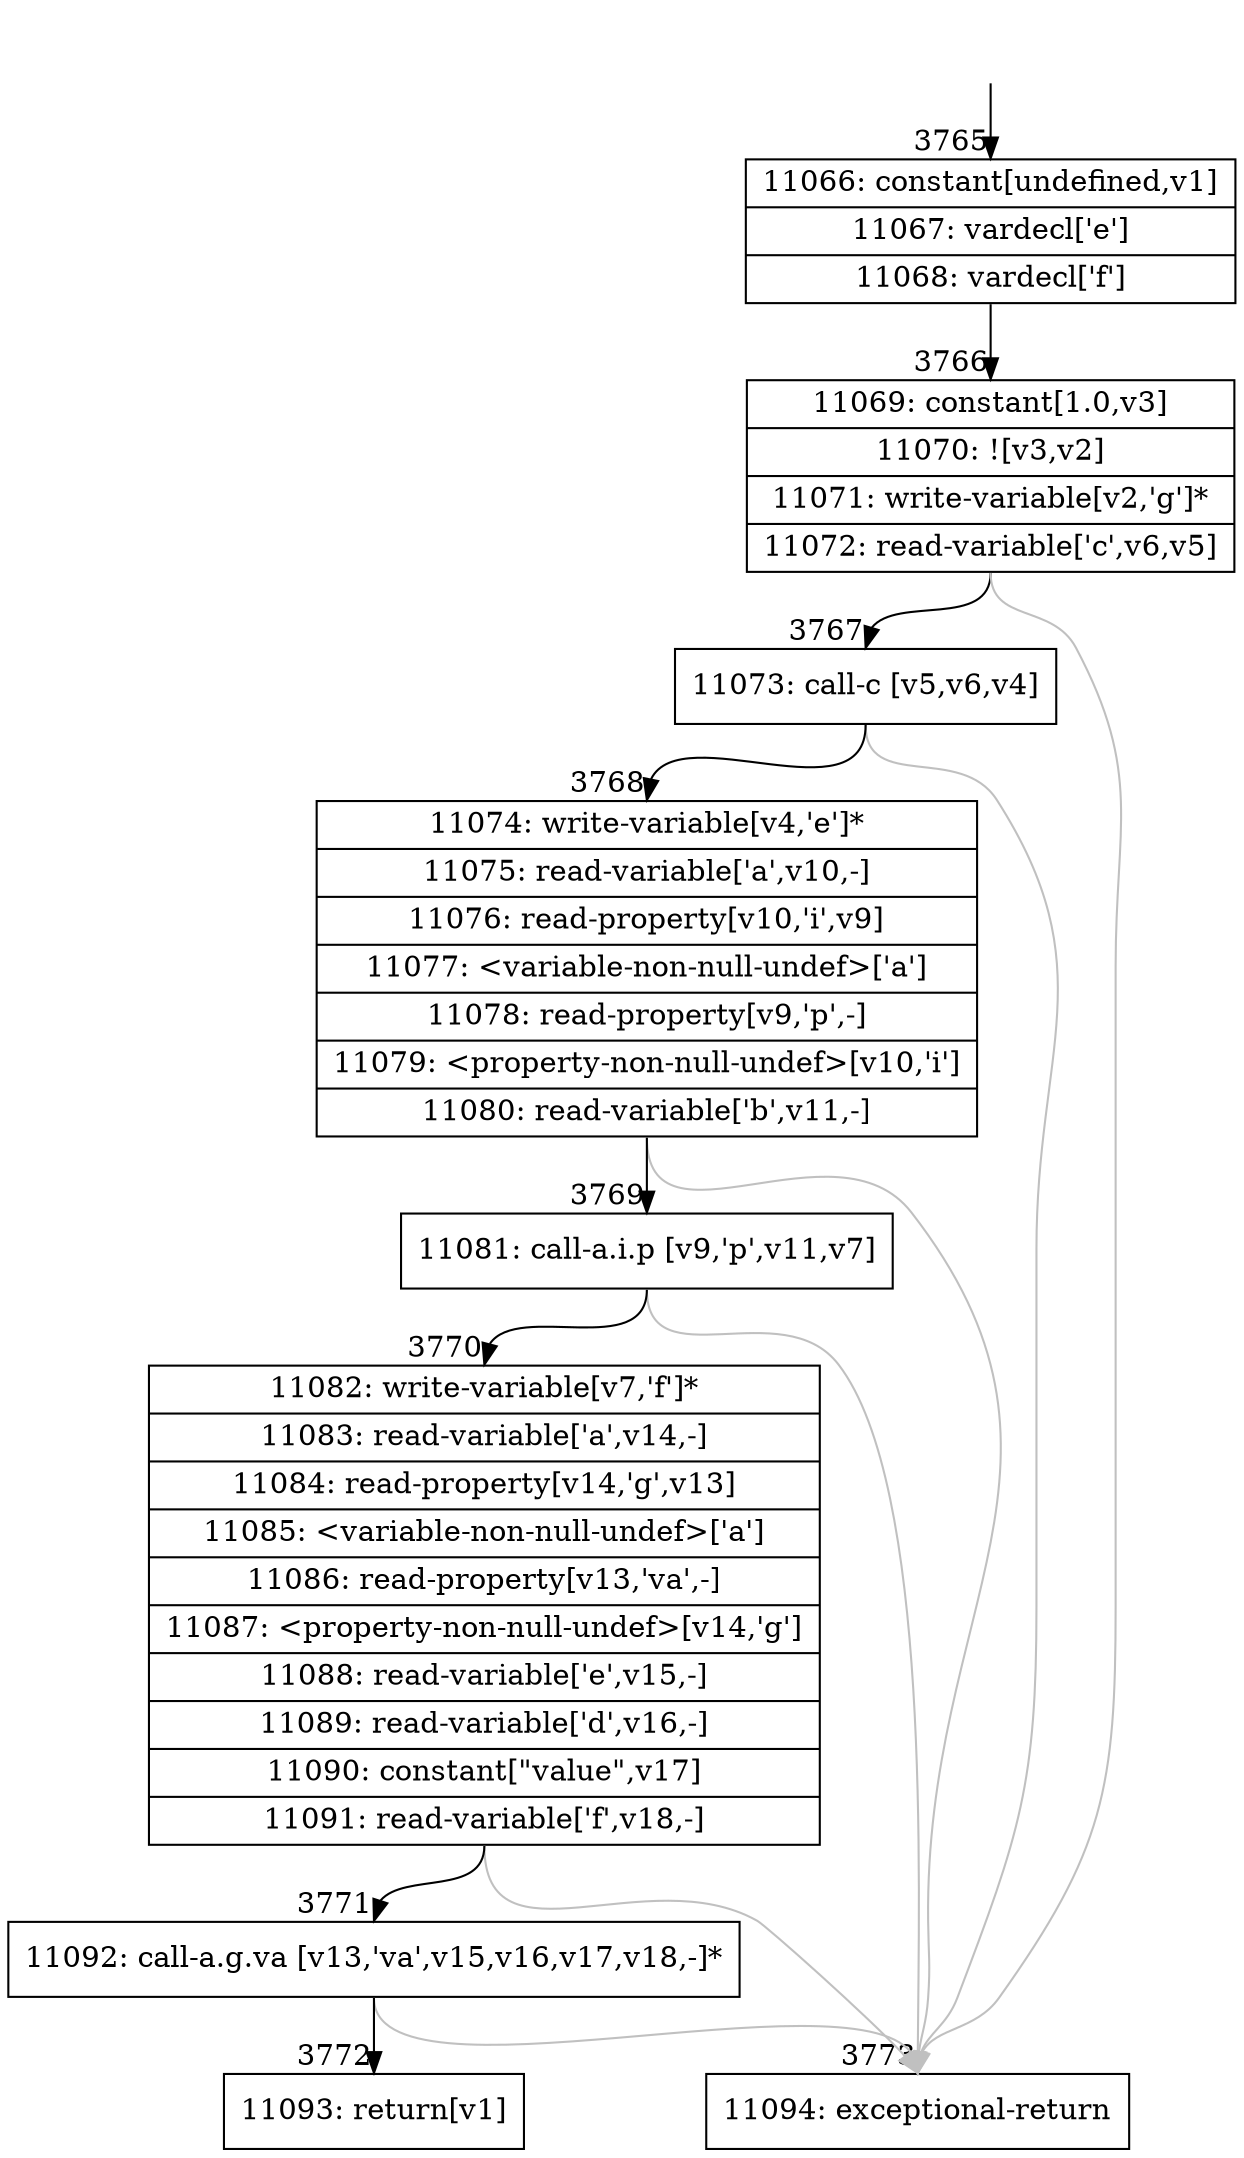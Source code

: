 digraph {
rankdir="TD"
BB_entry307[shape=none,label=""];
BB_entry307 -> BB3765 [tailport=s, headport=n, headlabel="    3765"]
BB3765 [shape=record label="{11066: constant[undefined,v1]|11067: vardecl['e']|11068: vardecl['f']}" ] 
BB3765 -> BB3766 [tailport=s, headport=n, headlabel="      3766"]
BB3766 [shape=record label="{11069: constant[1.0,v3]|11070: ![v3,v2]|11071: write-variable[v2,'g']*|11072: read-variable['c',v6,v5]}" ] 
BB3766 -> BB3767 [tailport=s, headport=n, headlabel="      3767"]
BB3766 -> BB3773 [tailport=s, headport=n, color=gray, headlabel="      3773"]
BB3767 [shape=record label="{11073: call-c [v5,v6,v4]}" ] 
BB3767 -> BB3768 [tailport=s, headport=n, headlabel="      3768"]
BB3767 -> BB3773 [tailport=s, headport=n, color=gray]
BB3768 [shape=record label="{11074: write-variable[v4,'e']*|11075: read-variable['a',v10,-]|11076: read-property[v10,'i',v9]|11077: \<variable-non-null-undef\>['a']|11078: read-property[v9,'p',-]|11079: \<property-non-null-undef\>[v10,'i']|11080: read-variable['b',v11,-]}" ] 
BB3768 -> BB3769 [tailport=s, headport=n, headlabel="      3769"]
BB3768 -> BB3773 [tailport=s, headport=n, color=gray]
BB3769 [shape=record label="{11081: call-a.i.p [v9,'p',v11,v7]}" ] 
BB3769 -> BB3770 [tailport=s, headport=n, headlabel="      3770"]
BB3769 -> BB3773 [tailport=s, headport=n, color=gray]
BB3770 [shape=record label="{11082: write-variable[v7,'f']*|11083: read-variable['a',v14,-]|11084: read-property[v14,'g',v13]|11085: \<variable-non-null-undef\>['a']|11086: read-property[v13,'va',-]|11087: \<property-non-null-undef\>[v14,'g']|11088: read-variable['e',v15,-]|11089: read-variable['d',v16,-]|11090: constant[\"value\",v17]|11091: read-variable['f',v18,-]}" ] 
BB3770 -> BB3771 [tailport=s, headport=n, headlabel="      3771"]
BB3770 -> BB3773 [tailport=s, headport=n, color=gray]
BB3771 [shape=record label="{11092: call-a.g.va [v13,'va',v15,v16,v17,v18,-]*}" ] 
BB3771 -> BB3772 [tailport=s, headport=n, headlabel="      3772"]
BB3771 -> BB3773 [tailport=s, headport=n, color=gray]
BB3772 [shape=record label="{11093: return[v1]}" ] 
BB3773 [shape=record label="{11094: exceptional-return}" ] 
}
